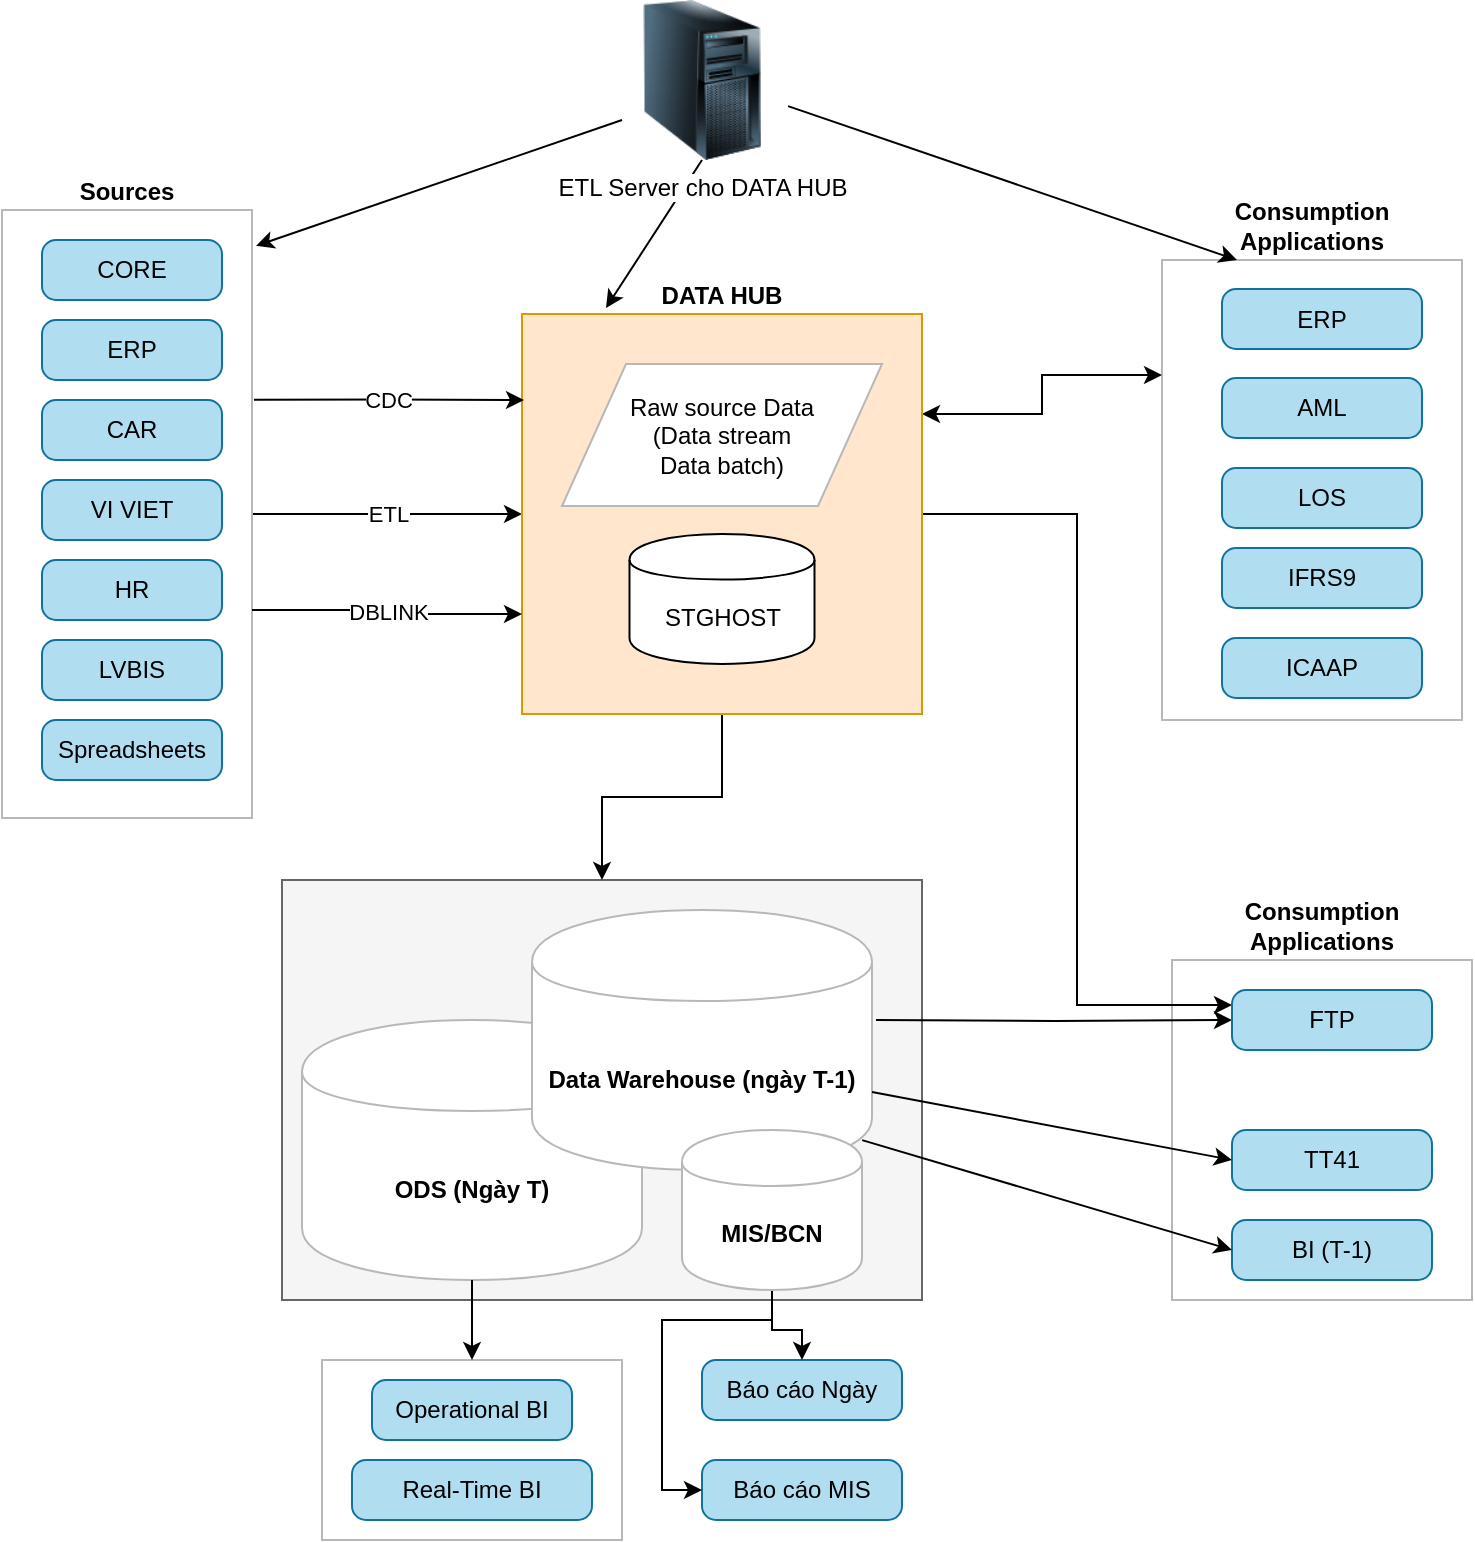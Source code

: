<mxfile version="13.0.1" type="github">
  <diagram id="QeJ1PeQarsX0hW5se8th" name="Page-1">
    <mxGraphModel dx="946" dy="567" grid="1" gridSize="10" guides="1" tooltips="1" connect="1" arrows="1" fold="1" page="1" pageScale="1" pageWidth="850" pageHeight="1100" math="0" shadow="0">
      <root>
        <mxCell id="0" />
        <mxCell id="1" parent="0" />
        <mxCell id="nLoxf1iSe7g4s764sB9d-18" value="" style="endArrow=classic;html=1;exitX=0.5;exitY=1;exitDx=0;exitDy=0;entryX=0.21;entryY=-0.015;entryDx=0;entryDy=0;entryPerimeter=0;" edge="1" parent="1" source="nLoxf1iSe7g4s764sB9d-15" target="iZZk4Q9hEZwyQge0-GY_-1">
          <mxGeometry width="50" height="50" relative="1" as="geometry">
            <mxPoint x="450" y="350" as="sourcePoint" />
            <mxPoint x="500" y="300" as="targetPoint" />
          </mxGeometry>
        </mxCell>
        <mxCell id="nLoxf1iSe7g4s764sB9d-2" value="" style="rounded=0;whiteSpace=wrap;html=1;strokeColor=#666666;fillColor=#f5f5f5;fontColor=#333333;" vertex="1" parent="1">
          <mxGeometry x="170" y="490" width="320" height="210" as="geometry" />
        </mxCell>
        <mxCell id="nLoxf1iSe7g4s764sB9d-1" value="ODS (Ngày T)" style="shape=cylinder;whiteSpace=wrap;html=1;boundedLbl=1;backgroundOutline=1;strokeColor=#B8B8B8;fontStyle=1" vertex="1" parent="1">
          <mxGeometry x="180" y="560" width="170" height="130" as="geometry" />
        </mxCell>
        <mxCell id="K7H6qyfp46d32Sg4vHhx-1" value="Consumption Applications" style="rounded=0;whiteSpace=wrap;html=1;strokeColor=#B8B8B8;labelPosition=center;verticalLabelPosition=top;align=center;verticalAlign=bottom;fontStyle=1" parent="1" vertex="1">
          <mxGeometry x="615" y="530" width="150" height="170" as="geometry" />
        </mxCell>
        <mxCell id="iZZk4Q9hEZwyQge0-GY_-39" value="Consumption Applications" style="rounded=0;whiteSpace=wrap;html=1;strokeColor=#B8B8B8;labelPosition=center;verticalLabelPosition=top;align=center;verticalAlign=bottom;fontStyle=1" parent="1" vertex="1">
          <mxGeometry x="610" y="180" width="150" height="230" as="geometry" />
        </mxCell>
        <mxCell id="iZZk4Q9hEZwyQge0-GY_-23" value="ETL" style="edgeStyle=orthogonalEdgeStyle;rounded=0;orthogonalLoop=1;jettySize=auto;html=1;entryX=0;entryY=0.5;entryDx=0;entryDy=0;" parent="1" source="iZZk4Q9hEZwyQge0-GY_-18" target="iZZk4Q9hEZwyQge0-GY_-1" edge="1">
          <mxGeometry relative="1" as="geometry">
            <mxPoint x="280" y="409" as="targetPoint" />
          </mxGeometry>
        </mxCell>
        <mxCell id="iZZk4Q9hEZwyQge0-GY_-18" value="Sources" style="rounded=0;whiteSpace=wrap;html=1;strokeColor=#B8B8B8;labelPosition=center;verticalLabelPosition=top;align=center;verticalAlign=bottom;fontStyle=1" parent="1" vertex="1">
          <mxGeometry x="30" y="155" width="125" height="304" as="geometry" />
        </mxCell>
        <mxCell id="iZZk4Q9hEZwyQge0-GY_-25" value="" style="edgeStyle=orthogonalEdgeStyle;rounded=0;orthogonalLoop=1;jettySize=auto;html=1;" parent="1" source="iZZk4Q9hEZwyQge0-GY_-1" target="nLoxf1iSe7g4s764sB9d-2" edge="1">
          <mxGeometry relative="1" as="geometry">
            <mxPoint x="400" y="540" as="targetPoint" />
          </mxGeometry>
        </mxCell>
        <mxCell id="iZZk4Q9hEZwyQge0-GY_-41" value="" style="edgeStyle=orthogonalEdgeStyle;rounded=0;orthogonalLoop=1;jettySize=auto;html=1;entryX=0;entryY=0.25;entryDx=0;entryDy=0;exitX=1;exitY=0.25;exitDx=0;exitDy=0;startArrow=classic;startFill=1;" parent="1" source="iZZk4Q9hEZwyQge0-GY_-1" target="iZZk4Q9hEZwyQge0-GY_-39" edge="1">
          <mxGeometry relative="1" as="geometry">
            <mxPoint x="580" y="409" as="targetPoint" />
          </mxGeometry>
        </mxCell>
        <mxCell id="K7H6qyfp46d32Sg4vHhx-7" value="" style="edgeStyle=orthogonalEdgeStyle;rounded=0;orthogonalLoop=1;jettySize=auto;html=1;entryX=0;entryY=0.25;entryDx=0;entryDy=0;startArrow=none;startFill=0;" parent="1" source="iZZk4Q9hEZwyQge0-GY_-1" target="iZZk4Q9hEZwyQge0-GY_-29" edge="1">
          <mxGeometry x="-0.797" relative="1" as="geometry">
            <mxPoint as="offset" />
          </mxGeometry>
        </mxCell>
        <mxCell id="iZZk4Q9hEZwyQge0-GY_-1" value="DATA HUB" style="whiteSpace=wrap;html=1;aspect=fixed;strokeColor=#d79b00;labelPosition=center;verticalLabelPosition=top;align=center;verticalAlign=bottom;fontStyle=1;fillColor=#ffe6cc;" parent="1" vertex="1">
          <mxGeometry x="290" y="207" width="200" height="200" as="geometry" />
        </mxCell>
        <mxCell id="iZZk4Q9hEZwyQge0-GY_-8" value="HR" style="rounded=1;whiteSpace=wrap;html=1;absoluteArcSize=1;arcSize=14;strokeWidth=1;fillColor=#b1ddf0;strokeColor=#10739e;" parent="1" vertex="1">
          <mxGeometry x="50" y="330" width="90" height="30" as="geometry" />
        </mxCell>
        <mxCell id="iZZk4Q9hEZwyQge0-GY_-10" value="Spreadsheets" style="rounded=1;whiteSpace=wrap;html=1;absoluteArcSize=1;arcSize=14;strokeWidth=1;fillColor=#b1ddf0;strokeColor=#10739e;" parent="1" vertex="1">
          <mxGeometry x="50" y="410" width="90" height="30" as="geometry" />
        </mxCell>
        <mxCell id="iZZk4Q9hEZwyQge0-GY_-12" value="CORE" style="rounded=1;whiteSpace=wrap;html=1;absoluteArcSize=1;arcSize=14;strokeWidth=1;fillColor=#b1ddf0;strokeColor=#10739e;" parent="1" vertex="1">
          <mxGeometry x="50" y="170" width="90" height="30" as="geometry" />
        </mxCell>
        <mxCell id="iZZk4Q9hEZwyQge0-GY_-13" value="LVBIS" style="rounded=1;whiteSpace=wrap;html=1;absoluteArcSize=1;arcSize=14;strokeWidth=1;fillColor=#b1ddf0;strokeColor=#10739e;" parent="1" vertex="1">
          <mxGeometry x="50" y="370" width="90" height="30" as="geometry" />
        </mxCell>
        <mxCell id="iZZk4Q9hEZwyQge0-GY_-14" value="CAR" style="rounded=1;whiteSpace=wrap;html=1;absoluteArcSize=1;arcSize=14;strokeWidth=1;fillColor=#b1ddf0;strokeColor=#10739e;" parent="1" vertex="1">
          <mxGeometry x="50" y="250" width="90" height="30" as="geometry" />
        </mxCell>
        <mxCell id="iZZk4Q9hEZwyQge0-GY_-15" value="ERP" style="rounded=1;whiteSpace=wrap;html=1;absoluteArcSize=1;arcSize=14;strokeWidth=1;fillColor=#b1ddf0;strokeColor=#10739e;" parent="1" vertex="1">
          <mxGeometry x="50" y="210" width="90" height="30" as="geometry" />
        </mxCell>
        <mxCell id="iZZk4Q9hEZwyQge0-GY_-16" value="VI VIET" style="rounded=1;whiteSpace=wrap;html=1;absoluteArcSize=1;arcSize=14;strokeWidth=1;fillColor=#b1ddf0;strokeColor=#10739e;" parent="1" vertex="1">
          <mxGeometry x="50" y="290" width="90" height="30" as="geometry" />
        </mxCell>
        <mxCell id="K7H6qyfp46d32Sg4vHhx-6" style="edgeStyle=orthogonalEdgeStyle;rounded=0;orthogonalLoop=1;jettySize=auto;html=1;" parent="1" target="iZZk4Q9hEZwyQge0-GY_-29" edge="1">
          <mxGeometry relative="1" as="geometry">
            <mxPoint x="467" y="560" as="sourcePoint" />
          </mxGeometry>
        </mxCell>
        <mxCell id="iZZk4Q9hEZwyQge0-GY_-24" value="&lt;div&gt;Data Warehouse (ngày T-1)&lt;br&gt;&lt;/div&gt;" style="shape=cylinder;whiteSpace=wrap;html=1;boundedLbl=1;backgroundOutline=1;strokeColor=#B8B8B8;fontStyle=1;labelPosition=center;verticalLabelPosition=middle;align=center;verticalAlign=middle;" parent="1" vertex="1">
          <mxGeometry x="295" y="505" width="170" height="130" as="geometry" />
        </mxCell>
        <mxCell id="iZZk4Q9hEZwyQge0-GY_-28" value="ERP" style="rounded=1;whiteSpace=wrap;html=1;absoluteArcSize=1;arcSize=14;strokeWidth=1;fillColor=#b1ddf0;strokeColor=#10739e;" parent="1" vertex="1">
          <mxGeometry x="640" y="194.5" width="100" height="30" as="geometry" />
        </mxCell>
        <mxCell id="iZZk4Q9hEZwyQge0-GY_-29" value="FTP" style="rounded=1;whiteSpace=wrap;html=1;absoluteArcSize=1;arcSize=14;strokeWidth=1;fillColor=#b1ddf0;strokeColor=#10739e;" parent="1" vertex="1">
          <mxGeometry x="645" y="545" width="100" height="30" as="geometry" />
        </mxCell>
        <mxCell id="iZZk4Q9hEZwyQge0-GY_-30" value="TT41" style="rounded=1;whiteSpace=wrap;html=1;absoluteArcSize=1;arcSize=14;strokeWidth=1;fillColor=#b1ddf0;strokeColor=#10739e;" parent="1" vertex="1">
          <mxGeometry x="645" y="615" width="100" height="30" as="geometry" />
        </mxCell>
        <mxCell id="iZZk4Q9hEZwyQge0-GY_-31" value="Báo cáo MIS" style="rounded=1;whiteSpace=wrap;html=1;absoluteArcSize=1;arcSize=14;strokeWidth=1;fillColor=#b1ddf0;strokeColor=#10739e;" parent="1" vertex="1">
          <mxGeometry x="380" y="780" width="100" height="30" as="geometry" />
        </mxCell>
        <mxCell id="iZZk4Q9hEZwyQge0-GY_-32" value="Báo cáo Ngày" style="rounded=1;whiteSpace=wrap;html=1;absoluteArcSize=1;arcSize=14;strokeWidth=1;fillColor=#b1ddf0;strokeColor=#10739e;" parent="1" vertex="1">
          <mxGeometry x="380" y="730" width="100" height="30" as="geometry" />
        </mxCell>
        <mxCell id="iZZk4Q9hEZwyQge0-GY_-42" value="AML" style="rounded=1;whiteSpace=wrap;html=1;absoluteArcSize=1;arcSize=14;strokeWidth=1;fillColor=#b1ddf0;strokeColor=#10739e;" parent="1" vertex="1">
          <mxGeometry x="640" y="239" width="100" height="30" as="geometry" />
        </mxCell>
        <mxCell id="iZZk4Q9hEZwyQge0-GY_-43" value="LOS" style="rounded=1;whiteSpace=wrap;html=1;absoluteArcSize=1;arcSize=14;strokeWidth=1;fillColor=#b1ddf0;strokeColor=#10739e;" parent="1" vertex="1">
          <mxGeometry x="640" y="284" width="100" height="30" as="geometry" />
        </mxCell>
        <mxCell id="iZZk4Q9hEZwyQge0-GY_-44" value="IFRS9" style="rounded=1;whiteSpace=wrap;html=1;absoluteArcSize=1;arcSize=14;strokeWidth=1;fillColor=#b1ddf0;strokeColor=#10739e;" parent="1" vertex="1">
          <mxGeometry x="640" y="324" width="100" height="30" as="geometry" />
        </mxCell>
        <mxCell id="iZZk4Q9hEZwyQge0-GY_-45" value="ICAAP" style="rounded=1;whiteSpace=wrap;html=1;absoluteArcSize=1;arcSize=14;strokeWidth=1;fillColor=#b1ddf0;strokeColor=#10739e;" parent="1" vertex="1">
          <mxGeometry x="640" y="369" width="100" height="30" as="geometry" />
        </mxCell>
        <mxCell id="iZZk4Q9hEZwyQge0-GY_-46" value="BI (T-1)" style="rounded=1;whiteSpace=wrap;html=1;absoluteArcSize=1;arcSize=14;strokeWidth=1;fillColor=#b1ddf0;strokeColor=#10739e;" parent="1" vertex="1">
          <mxGeometry x="645" y="660" width="100" height="30" as="geometry" />
        </mxCell>
        <mxCell id="iZZk4Q9hEZwyQge0-GY_-57" value="&lt;div&gt;Raw source Data&lt;/div&gt;&lt;div&gt;&lt;div&gt;(Data stream&lt;br&gt;Data batch)&lt;/div&gt;&lt;/div&gt;" style="shape=parallelogram;perimeter=parallelogramPerimeter;whiteSpace=wrap;html=1;strokeColor=#B8B8B8;" parent="1" vertex="1">
          <mxGeometry x="310" y="232" width="160" height="71" as="geometry" />
        </mxCell>
        <mxCell id="C1UQbSpGGnI8vA-GU5wD-2" value="CDC" style="edgeStyle=orthogonalEdgeStyle;rounded=0;orthogonalLoop=1;jettySize=auto;html=1;exitX=1.008;exitY=0.312;exitDx=0;exitDy=0;exitPerimeter=0;" parent="1" source="iZZk4Q9hEZwyQge0-GY_-18" edge="1">
          <mxGeometry relative="1" as="geometry">
            <mxPoint x="291" y="250" as="targetPoint" />
            <mxPoint x="168" y="359" as="sourcePoint" />
          </mxGeometry>
        </mxCell>
        <mxCell id="C1UQbSpGGnI8vA-GU5wD-3" value="STGHOST" style="shape=cylinder;whiteSpace=wrap;html=1;boundedLbl=1;backgroundOutline=1;" parent="1" vertex="1">
          <mxGeometry x="343.75" y="317" width="92.5" height="65" as="geometry" />
        </mxCell>
        <mxCell id="nLoxf1iSe7g4s764sB9d-4" value="" style="group" vertex="1" connectable="0" parent="1">
          <mxGeometry x="190" y="730" width="150" height="90" as="geometry" />
        </mxCell>
        <mxCell id="iZZk4Q9hEZwyQge0-GY_-52" value="" style="rounded=0;whiteSpace=wrap;html=1;strokeColor=#B8B8B8;labelPosition=center;verticalLabelPosition=top;align=center;verticalAlign=bottom;fontStyle=1" parent="nLoxf1iSe7g4s764sB9d-4" vertex="1">
          <mxGeometry width="150" height="90" as="geometry" />
        </mxCell>
        <mxCell id="iZZk4Q9hEZwyQge0-GY_-50" value="Operational BI" style="rounded=1;whiteSpace=wrap;html=1;absoluteArcSize=1;arcSize=14;strokeWidth=1;fillColor=#b1ddf0;strokeColor=#10739e;" parent="nLoxf1iSe7g4s764sB9d-4" vertex="1">
          <mxGeometry x="25" y="10" width="100" height="30" as="geometry" />
        </mxCell>
        <mxCell id="iZZk4Q9hEZwyQge0-GY_-51" value="Real-Time BI" style="rounded=1;whiteSpace=wrap;html=1;absoluteArcSize=1;arcSize=14;strokeWidth=1;fillColor=#b1ddf0;strokeColor=#10739e;" parent="nLoxf1iSe7g4s764sB9d-4" vertex="1">
          <mxGeometry x="15" y="50" width="120" height="30" as="geometry" />
        </mxCell>
        <mxCell id="nLoxf1iSe7g4s764sB9d-5" value="" style="endArrow=classic;html=1;exitX=0.5;exitY=1;exitDx=0;exitDy=0;entryX=0.5;entryY=0;entryDx=0;entryDy=0;" edge="1" parent="1" source="nLoxf1iSe7g4s764sB9d-1" target="iZZk4Q9hEZwyQge0-GY_-52">
          <mxGeometry width="50" height="50" relative="1" as="geometry">
            <mxPoint x="460" y="630" as="sourcePoint" />
            <mxPoint x="510" y="580" as="targetPoint" />
          </mxGeometry>
        </mxCell>
        <mxCell id="nLoxf1iSe7g4s764sB9d-9" value="" style="edgeStyle=orthogonalEdgeStyle;rounded=0;orthogonalLoop=1;jettySize=auto;html=1;entryX=0.5;entryY=0;entryDx=0;entryDy=0;" edge="1" parent="1" source="nLoxf1iSe7g4s764sB9d-7" target="iZZk4Q9hEZwyQge0-GY_-32">
          <mxGeometry relative="1" as="geometry">
            <mxPoint x="415" y="775" as="targetPoint" />
          </mxGeometry>
        </mxCell>
        <mxCell id="nLoxf1iSe7g4s764sB9d-11" value="" style="edgeStyle=orthogonalEdgeStyle;rounded=0;orthogonalLoop=1;jettySize=auto;html=1;entryX=0;entryY=0.5;entryDx=0;entryDy=0;" edge="1" parent="1" source="nLoxf1iSe7g4s764sB9d-7" target="iZZk4Q9hEZwyQge0-GY_-31">
          <mxGeometry relative="1" as="geometry">
            <mxPoint x="415" y="775" as="targetPoint" />
            <Array as="points">
              <mxPoint x="415" y="710" />
              <mxPoint x="360" y="710" />
              <mxPoint x="360" y="795" />
            </Array>
          </mxGeometry>
        </mxCell>
        <mxCell id="nLoxf1iSe7g4s764sB9d-7" value="MIS/BCN" style="shape=cylinder;whiteSpace=wrap;html=1;boundedLbl=1;backgroundOutline=1;strokeColor=#B8B8B8;fontStyle=1" vertex="1" parent="1">
          <mxGeometry x="370" y="615" width="90" height="80" as="geometry" />
        </mxCell>
        <mxCell id="nLoxf1iSe7g4s764sB9d-12" value="DBLINK" style="edgeStyle=orthogonalEdgeStyle;rounded=0;orthogonalLoop=1;jettySize=auto;html=1;entryX=0;entryY=0.75;entryDx=0;entryDy=0;exitX=1;exitY=0.658;exitDx=0;exitDy=0;exitPerimeter=0;" edge="1" parent="1" source="iZZk4Q9hEZwyQge0-GY_-18" target="iZZk4Q9hEZwyQge0-GY_-1">
          <mxGeometry relative="1" as="geometry">
            <mxPoint x="300" y="317" as="targetPoint" />
            <mxPoint x="165" y="317" as="sourcePoint" />
          </mxGeometry>
        </mxCell>
        <mxCell id="nLoxf1iSe7g4s764sB9d-13" value="" style="endArrow=classic;html=1;exitX=1;exitY=0.7;exitDx=0;exitDy=0;entryX=0;entryY=0.5;entryDx=0;entryDy=0;" edge="1" parent="1" source="iZZk4Q9hEZwyQge0-GY_-24" target="iZZk4Q9hEZwyQge0-GY_-30">
          <mxGeometry width="50" height="50" relative="1" as="geometry">
            <mxPoint x="570" y="540" as="sourcePoint" />
            <mxPoint x="620" y="490" as="targetPoint" />
          </mxGeometry>
        </mxCell>
        <mxCell id="nLoxf1iSe7g4s764sB9d-14" value="" style="endArrow=classic;html=1;entryX=0;entryY=0.5;entryDx=0;entryDy=0;exitX=0.971;exitY=0.885;exitDx=0;exitDy=0;exitPerimeter=0;" edge="1" parent="1" source="iZZk4Q9hEZwyQge0-GY_-24" target="iZZk4Q9hEZwyQge0-GY_-46">
          <mxGeometry width="50" height="50" relative="1" as="geometry">
            <mxPoint x="580" y="620" as="sourcePoint" />
            <mxPoint x="630" y="570" as="targetPoint" />
          </mxGeometry>
        </mxCell>
        <mxCell id="nLoxf1iSe7g4s764sB9d-15" value="ETL Server cho DATA HUB" style="image;html=1;labelBackgroundColor=#ffffff;image=img/lib/clip_art/computers/Server_Tower_128x128.png;strokeColor=#757575;" vertex="1" parent="1">
          <mxGeometry x="340" y="50" width="80" height="80" as="geometry" />
        </mxCell>
        <mxCell id="nLoxf1iSe7g4s764sB9d-16" value="" style="endArrow=classic;html=1;exitX=0;exitY=0.75;exitDx=0;exitDy=0;entryX=1.016;entryY=0.059;entryDx=0;entryDy=0;entryPerimeter=0;" edge="1" parent="1" source="nLoxf1iSe7g4s764sB9d-15" target="iZZk4Q9hEZwyQge0-GY_-18">
          <mxGeometry width="50" height="50" relative="1" as="geometry">
            <mxPoint x="450" y="350" as="sourcePoint" />
            <mxPoint x="500" y="300" as="targetPoint" />
          </mxGeometry>
        </mxCell>
        <mxCell id="nLoxf1iSe7g4s764sB9d-17" value="" style="endArrow=classic;html=1;exitX=1.038;exitY=0.663;exitDx=0;exitDy=0;entryX=0.25;entryY=0;entryDx=0;entryDy=0;exitPerimeter=0;" edge="1" parent="1" source="nLoxf1iSe7g4s764sB9d-15" target="iZZk4Q9hEZwyQge0-GY_-39">
          <mxGeometry width="50" height="50" relative="1" as="geometry">
            <mxPoint x="350" y="140" as="sourcePoint" />
            <mxPoint x="167" y="182.936" as="targetPoint" />
          </mxGeometry>
        </mxCell>
      </root>
    </mxGraphModel>
  </diagram>
</mxfile>
